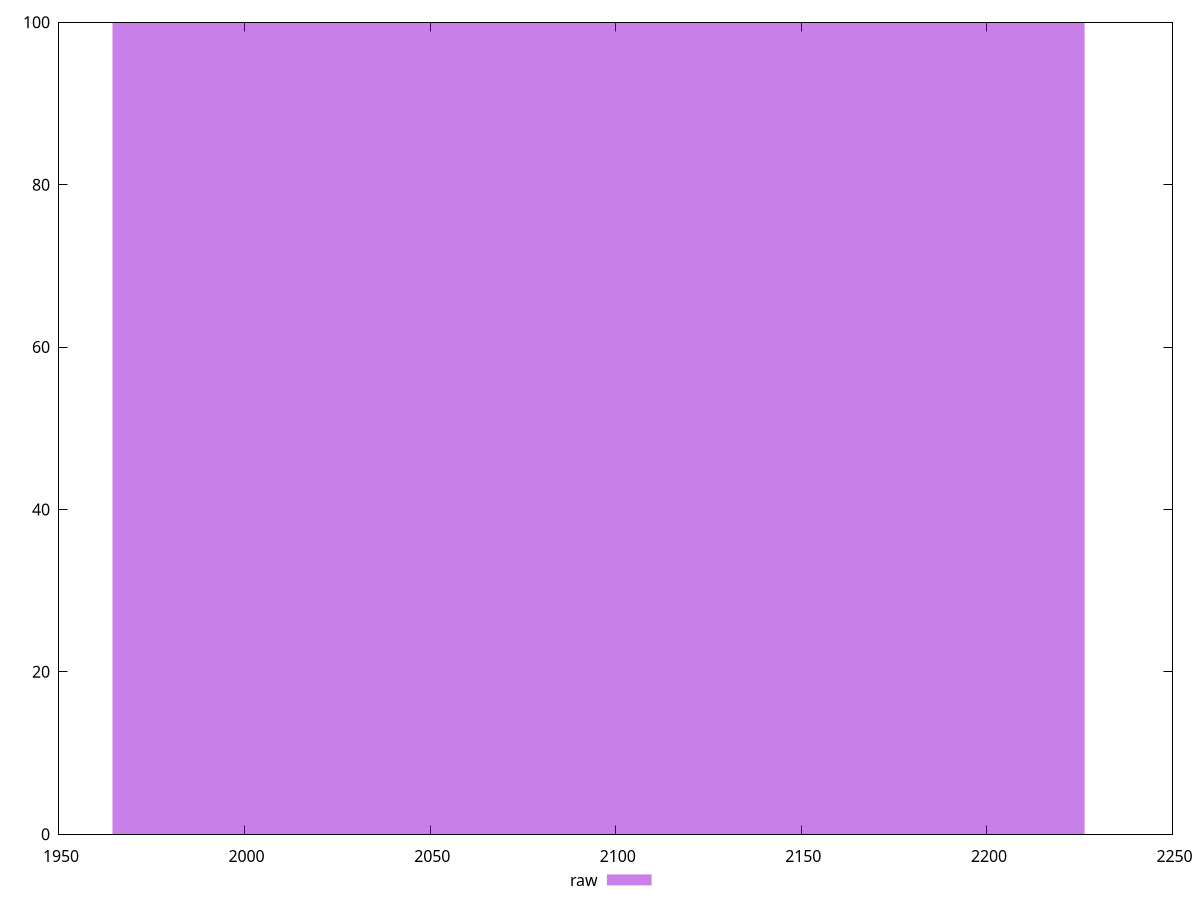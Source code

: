 reset
set terminal svg size 640, 490 enhanced background rgb 'white'
set output "reprap/first-contentful-paint/samples/pages+cached+nointeractive/raw/histogram.svg"

$raw <<EOF
2095.3624171812567 100
EOF

set key outside below
set boxwidth 261.9203021476571
set yrange [0:100]
set style fill transparent solid 0.5 noborder

plot \
  $raw title "raw" with boxes, \


reset